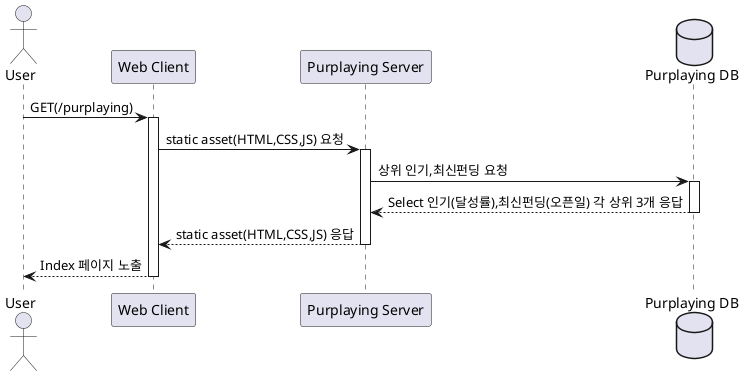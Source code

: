 @startuml
actor User
participant "Web Client" as C
participant "Purplaying Server" as S
database "Purplaying DB" as D

User -> C : GET(/purplaying)
activate C
C -> S : static asset(HTML,CSS,JS) 요청
activate S
S -> D : 상위 인기,최신펀딩 요청
activate D
D --> S : Select 인기(달성률),최신펀딩(오픈일) 각 상위 3개 응답
deactivate D
S --> C : static asset(HTML,CSS,JS) 응답
deactivate S
C --> User : Index 페이지 노출
deactivate C

@enduml